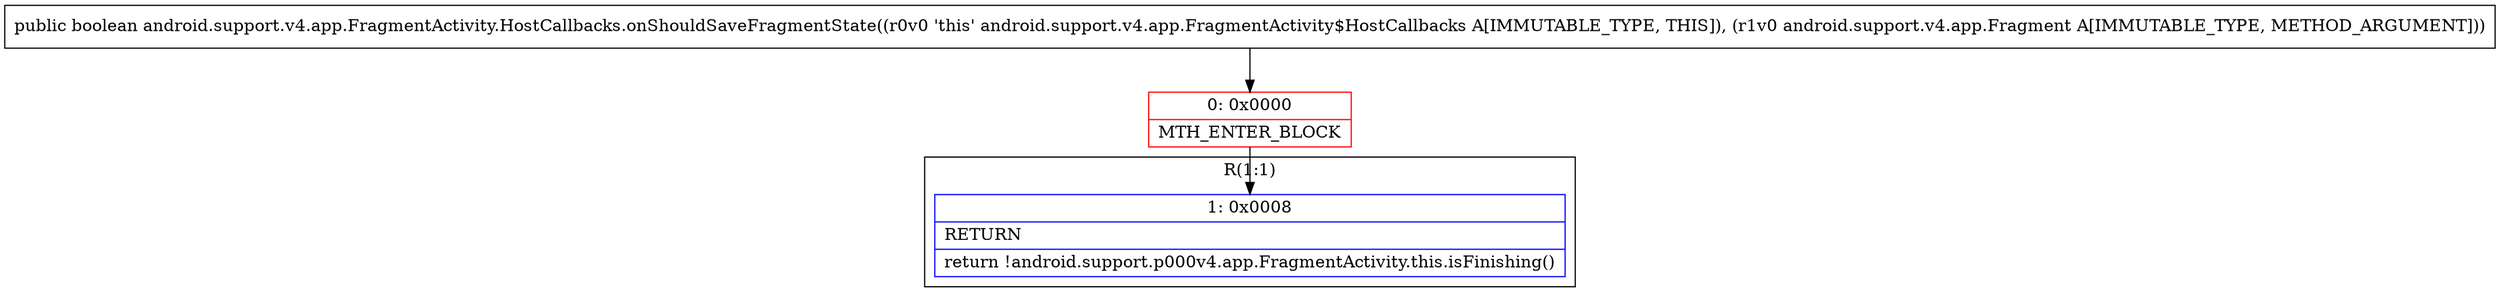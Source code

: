 digraph "CFG forandroid.support.v4.app.FragmentActivity.HostCallbacks.onShouldSaveFragmentState(Landroid\/support\/v4\/app\/Fragment;)Z" {
subgraph cluster_Region_789872740 {
label = "R(1:1)";
node [shape=record,color=blue];
Node_1 [shape=record,label="{1\:\ 0x0008|RETURN\l|return !android.support.p000v4.app.FragmentActivity.this.isFinishing()\l}"];
}
Node_0 [shape=record,color=red,label="{0\:\ 0x0000|MTH_ENTER_BLOCK\l}"];
MethodNode[shape=record,label="{public boolean android.support.v4.app.FragmentActivity.HostCallbacks.onShouldSaveFragmentState((r0v0 'this' android.support.v4.app.FragmentActivity$HostCallbacks A[IMMUTABLE_TYPE, THIS]), (r1v0 android.support.v4.app.Fragment A[IMMUTABLE_TYPE, METHOD_ARGUMENT])) }"];
MethodNode -> Node_0;
Node_0 -> Node_1;
}

